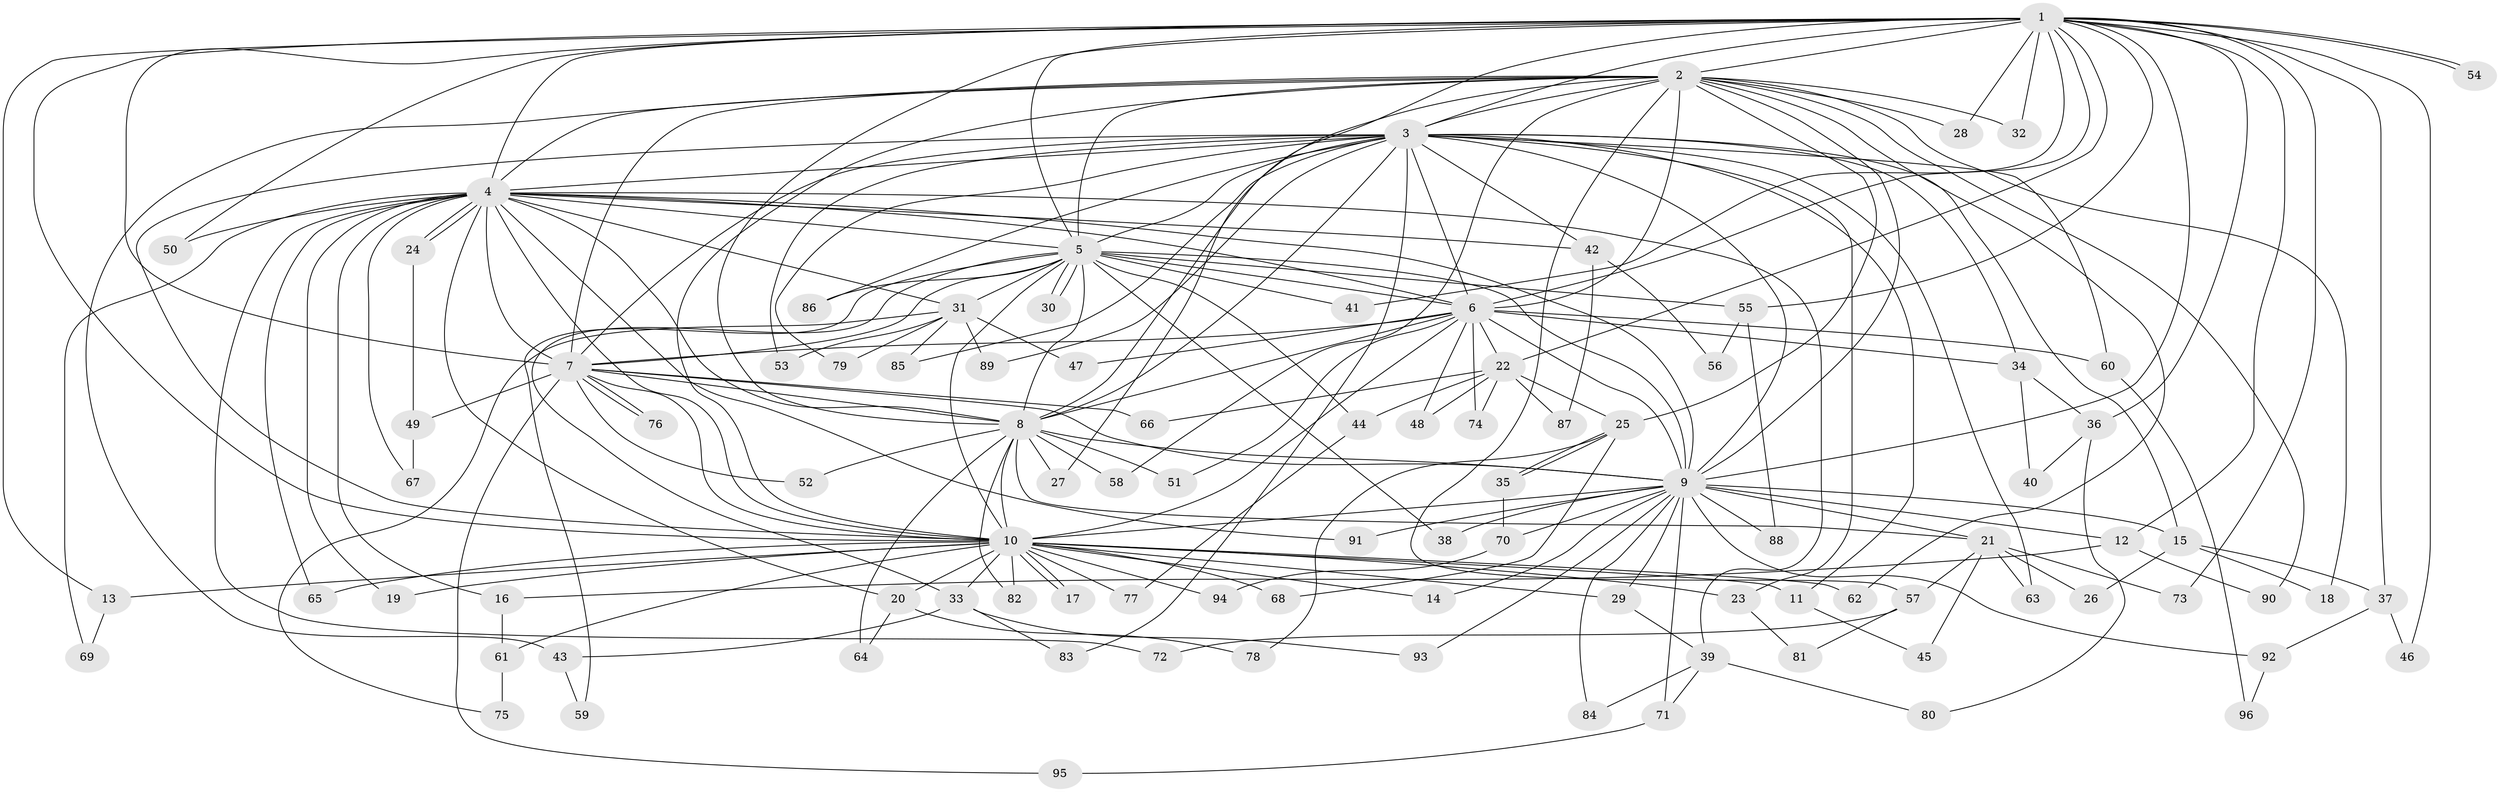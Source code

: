 // coarse degree distribution, {21: 0.014084507042253521, 15: 0.014084507042253521, 26: 0.014084507042253521, 20: 0.014084507042253521, 16: 0.014084507042253521, 14: 0.014084507042253521, 12: 0.014084507042253521, 22: 0.014084507042253521, 24: 0.014084507042253521, 3: 0.19718309859154928, 4: 0.07042253521126761, 2: 0.5070422535211268, 5: 0.04225352112676056, 6: 0.028169014084507043, 9: 0.014084507042253521, 8: 0.014084507042253521}
// Generated by graph-tools (version 1.1) at 2025/51/02/27/25 19:51:44]
// undirected, 96 vertices, 217 edges
graph export_dot {
graph [start="1"]
  node [color=gray90,style=filled];
  1;
  2;
  3;
  4;
  5;
  6;
  7;
  8;
  9;
  10;
  11;
  12;
  13;
  14;
  15;
  16;
  17;
  18;
  19;
  20;
  21;
  22;
  23;
  24;
  25;
  26;
  27;
  28;
  29;
  30;
  31;
  32;
  33;
  34;
  35;
  36;
  37;
  38;
  39;
  40;
  41;
  42;
  43;
  44;
  45;
  46;
  47;
  48;
  49;
  50;
  51;
  52;
  53;
  54;
  55;
  56;
  57;
  58;
  59;
  60;
  61;
  62;
  63;
  64;
  65;
  66;
  67;
  68;
  69;
  70;
  71;
  72;
  73;
  74;
  75;
  76;
  77;
  78;
  79;
  80;
  81;
  82;
  83;
  84;
  85;
  86;
  87;
  88;
  89;
  90;
  91;
  92;
  93;
  94;
  95;
  96;
  1 -- 2;
  1 -- 3;
  1 -- 4;
  1 -- 5;
  1 -- 6;
  1 -- 7;
  1 -- 8;
  1 -- 9;
  1 -- 10;
  1 -- 12;
  1 -- 13;
  1 -- 22;
  1 -- 27;
  1 -- 28;
  1 -- 32;
  1 -- 36;
  1 -- 37;
  1 -- 41;
  1 -- 46;
  1 -- 50;
  1 -- 54;
  1 -- 54;
  1 -- 55;
  1 -- 73;
  2 -- 3;
  2 -- 4;
  2 -- 5;
  2 -- 6;
  2 -- 7;
  2 -- 8;
  2 -- 9;
  2 -- 10;
  2 -- 18;
  2 -- 25;
  2 -- 28;
  2 -- 32;
  2 -- 43;
  2 -- 57;
  2 -- 58;
  2 -- 62;
  2 -- 90;
  3 -- 4;
  3 -- 5;
  3 -- 6;
  3 -- 7;
  3 -- 8;
  3 -- 9;
  3 -- 10;
  3 -- 11;
  3 -- 15;
  3 -- 23;
  3 -- 34;
  3 -- 42;
  3 -- 53;
  3 -- 60;
  3 -- 63;
  3 -- 79;
  3 -- 83;
  3 -- 85;
  3 -- 86;
  3 -- 89;
  4 -- 5;
  4 -- 6;
  4 -- 7;
  4 -- 8;
  4 -- 9;
  4 -- 10;
  4 -- 16;
  4 -- 19;
  4 -- 20;
  4 -- 24;
  4 -- 24;
  4 -- 31;
  4 -- 39;
  4 -- 42;
  4 -- 50;
  4 -- 65;
  4 -- 67;
  4 -- 69;
  4 -- 72;
  4 -- 91;
  5 -- 6;
  5 -- 7;
  5 -- 8;
  5 -- 9;
  5 -- 10;
  5 -- 30;
  5 -- 30;
  5 -- 31;
  5 -- 33;
  5 -- 38;
  5 -- 41;
  5 -- 44;
  5 -- 55;
  5 -- 59;
  5 -- 86;
  6 -- 7;
  6 -- 8;
  6 -- 9;
  6 -- 10;
  6 -- 22;
  6 -- 34;
  6 -- 47;
  6 -- 48;
  6 -- 51;
  6 -- 60;
  6 -- 74;
  7 -- 8;
  7 -- 9;
  7 -- 10;
  7 -- 49;
  7 -- 52;
  7 -- 66;
  7 -- 76;
  7 -- 76;
  7 -- 95;
  8 -- 9;
  8 -- 10;
  8 -- 21;
  8 -- 27;
  8 -- 51;
  8 -- 52;
  8 -- 58;
  8 -- 64;
  8 -- 82;
  9 -- 10;
  9 -- 12;
  9 -- 14;
  9 -- 15;
  9 -- 21;
  9 -- 29;
  9 -- 38;
  9 -- 70;
  9 -- 71;
  9 -- 84;
  9 -- 88;
  9 -- 91;
  9 -- 92;
  9 -- 93;
  10 -- 11;
  10 -- 13;
  10 -- 14;
  10 -- 17;
  10 -- 17;
  10 -- 19;
  10 -- 20;
  10 -- 23;
  10 -- 29;
  10 -- 33;
  10 -- 61;
  10 -- 62;
  10 -- 65;
  10 -- 68;
  10 -- 77;
  10 -- 82;
  10 -- 94;
  11 -- 45;
  12 -- 16;
  12 -- 90;
  13 -- 69;
  15 -- 18;
  15 -- 26;
  15 -- 37;
  16 -- 61;
  20 -- 64;
  20 -- 78;
  21 -- 26;
  21 -- 45;
  21 -- 57;
  21 -- 63;
  21 -- 73;
  22 -- 25;
  22 -- 44;
  22 -- 48;
  22 -- 66;
  22 -- 74;
  22 -- 87;
  23 -- 81;
  24 -- 49;
  25 -- 35;
  25 -- 35;
  25 -- 68;
  25 -- 78;
  29 -- 39;
  31 -- 47;
  31 -- 53;
  31 -- 75;
  31 -- 79;
  31 -- 85;
  31 -- 89;
  33 -- 43;
  33 -- 83;
  33 -- 93;
  34 -- 36;
  34 -- 40;
  35 -- 70;
  36 -- 40;
  36 -- 80;
  37 -- 46;
  37 -- 92;
  39 -- 71;
  39 -- 80;
  39 -- 84;
  42 -- 56;
  42 -- 87;
  43 -- 59;
  44 -- 77;
  49 -- 67;
  55 -- 56;
  55 -- 88;
  57 -- 72;
  57 -- 81;
  60 -- 96;
  61 -- 75;
  70 -- 94;
  71 -- 95;
  92 -- 96;
}
